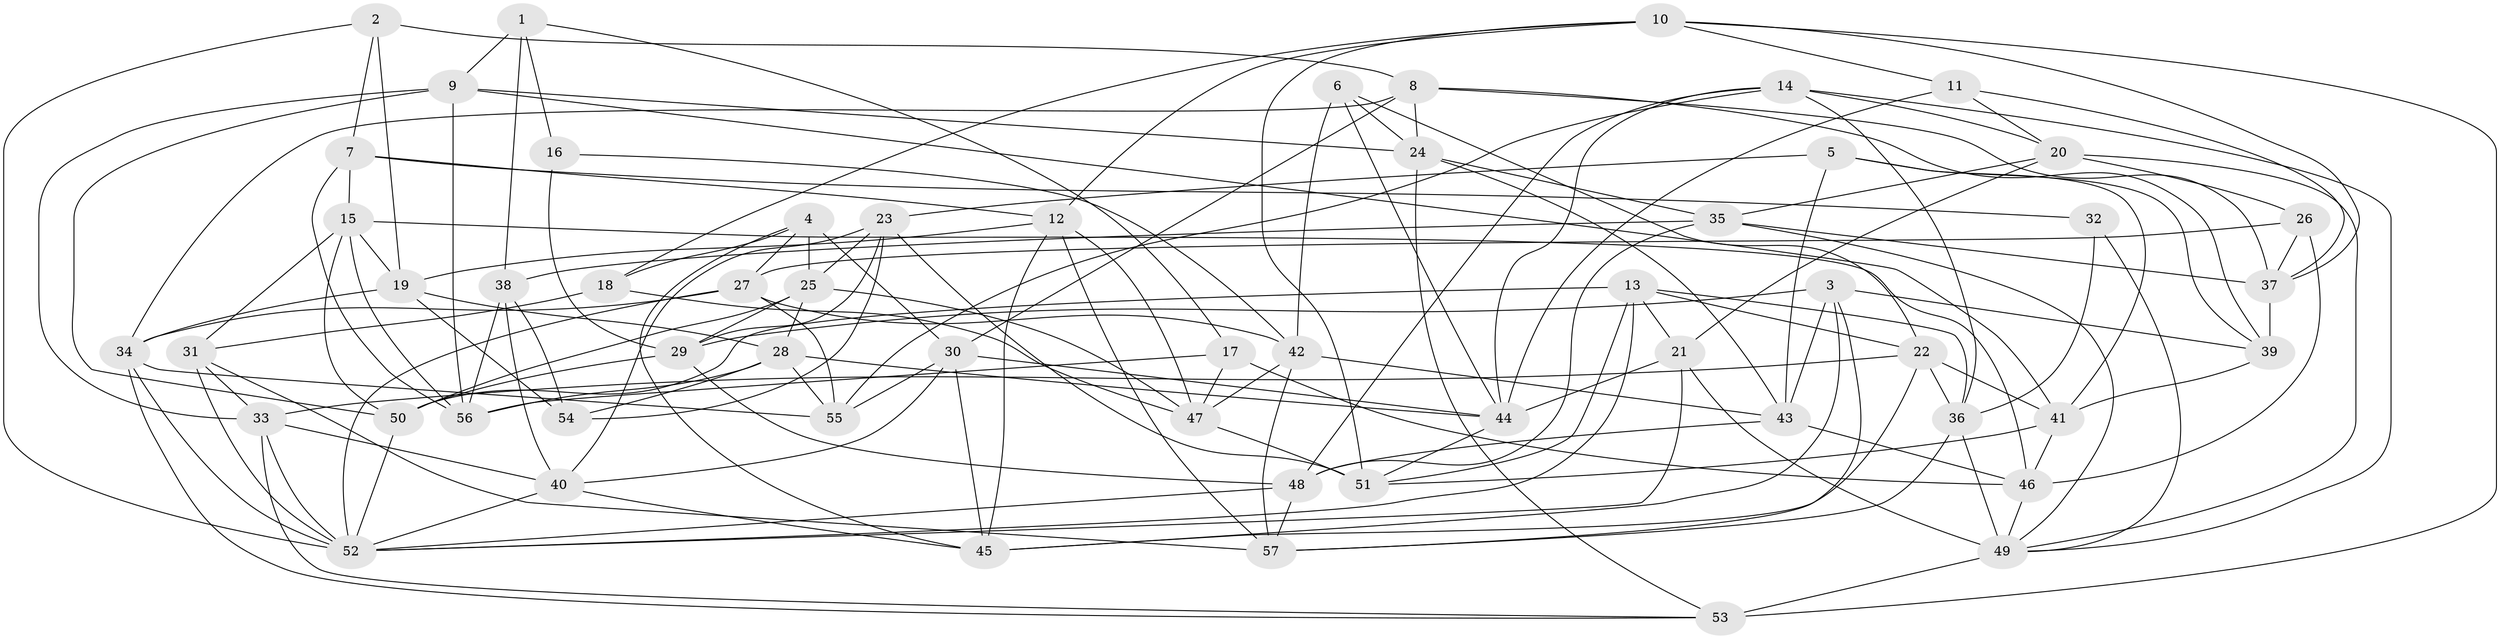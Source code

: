 // original degree distribution, {4: 1.0}
// Generated by graph-tools (version 1.1) at 2025/02/03/09/25 03:02:57]
// undirected, 57 vertices, 158 edges
graph export_dot {
graph [start="1"]
  node [color=gray90,style=filled];
  1;
  2;
  3;
  4;
  5;
  6;
  7;
  8;
  9;
  10;
  11;
  12;
  13;
  14;
  15;
  16;
  17;
  18;
  19;
  20;
  21;
  22;
  23;
  24;
  25;
  26;
  27;
  28;
  29;
  30;
  31;
  32;
  33;
  34;
  35;
  36;
  37;
  38;
  39;
  40;
  41;
  42;
  43;
  44;
  45;
  46;
  47;
  48;
  49;
  50;
  51;
  52;
  53;
  54;
  55;
  56;
  57;
  1 -- 9 [weight=1.0];
  1 -- 16 [weight=2.0];
  1 -- 17 [weight=1.0];
  1 -- 38 [weight=2.0];
  2 -- 7 [weight=1.0];
  2 -- 8 [weight=1.0];
  2 -- 19 [weight=1.0];
  2 -- 52 [weight=1.0];
  3 -- 29 [weight=1.0];
  3 -- 39 [weight=2.0];
  3 -- 43 [weight=1.0];
  3 -- 45 [weight=1.0];
  3 -- 57 [weight=1.0];
  4 -- 18 [weight=2.0];
  4 -- 25 [weight=1.0];
  4 -- 27 [weight=1.0];
  4 -- 30 [weight=1.0];
  4 -- 45 [weight=1.0];
  5 -- 23 [weight=1.0];
  5 -- 39 [weight=1.0];
  5 -- 41 [weight=1.0];
  5 -- 43 [weight=1.0];
  6 -- 22 [weight=1.0];
  6 -- 24 [weight=1.0];
  6 -- 42 [weight=1.0];
  6 -- 44 [weight=1.0];
  7 -- 12 [weight=1.0];
  7 -- 15 [weight=1.0];
  7 -- 32 [weight=2.0];
  7 -- 56 [weight=1.0];
  8 -- 24 [weight=1.0];
  8 -- 30 [weight=1.0];
  8 -- 34 [weight=1.0];
  8 -- 37 [weight=1.0];
  8 -- 39 [weight=1.0];
  9 -- 24 [weight=1.0];
  9 -- 33 [weight=1.0];
  9 -- 41 [weight=1.0];
  9 -- 50 [weight=1.0];
  9 -- 56 [weight=1.0];
  10 -- 11 [weight=1.0];
  10 -- 12 [weight=1.0];
  10 -- 18 [weight=1.0];
  10 -- 37 [weight=1.0];
  10 -- 51 [weight=1.0];
  10 -- 53 [weight=1.0];
  11 -- 20 [weight=1.0];
  11 -- 37 [weight=1.0];
  11 -- 44 [weight=1.0];
  12 -- 19 [weight=1.0];
  12 -- 45 [weight=1.0];
  12 -- 47 [weight=1.0];
  12 -- 57 [weight=1.0];
  13 -- 21 [weight=1.0];
  13 -- 22 [weight=1.0];
  13 -- 36 [weight=1.0];
  13 -- 50 [weight=1.0];
  13 -- 51 [weight=1.0];
  13 -- 52 [weight=1.0];
  14 -- 20 [weight=1.0];
  14 -- 36 [weight=1.0];
  14 -- 44 [weight=1.0];
  14 -- 48 [weight=1.0];
  14 -- 49 [weight=1.0];
  14 -- 55 [weight=1.0];
  15 -- 19 [weight=1.0];
  15 -- 31 [weight=1.0];
  15 -- 46 [weight=1.0];
  15 -- 50 [weight=1.0];
  15 -- 56 [weight=1.0];
  16 -- 29 [weight=1.0];
  16 -- 42 [weight=1.0];
  17 -- 46 [weight=1.0];
  17 -- 47 [weight=1.0];
  17 -- 56 [weight=1.0];
  18 -- 31 [weight=2.0];
  18 -- 47 [weight=1.0];
  19 -- 28 [weight=1.0];
  19 -- 34 [weight=1.0];
  19 -- 54 [weight=1.0];
  20 -- 21 [weight=1.0];
  20 -- 26 [weight=1.0];
  20 -- 35 [weight=1.0];
  20 -- 49 [weight=1.0];
  21 -- 44 [weight=1.0];
  21 -- 49 [weight=2.0];
  21 -- 52 [weight=1.0];
  22 -- 33 [weight=1.0];
  22 -- 36 [weight=1.0];
  22 -- 41 [weight=1.0];
  22 -- 45 [weight=1.0];
  23 -- 25 [weight=1.0];
  23 -- 29 [weight=1.0];
  23 -- 40 [weight=1.0];
  23 -- 51 [weight=1.0];
  23 -- 54 [weight=1.0];
  24 -- 35 [weight=1.0];
  24 -- 43 [weight=1.0];
  24 -- 53 [weight=1.0];
  25 -- 28 [weight=1.0];
  25 -- 29 [weight=1.0];
  25 -- 47 [weight=1.0];
  25 -- 50 [weight=1.0];
  26 -- 27 [weight=1.0];
  26 -- 37 [weight=1.0];
  26 -- 46 [weight=1.0];
  27 -- 34 [weight=1.0];
  27 -- 42 [weight=1.0];
  27 -- 52 [weight=1.0];
  27 -- 55 [weight=1.0];
  28 -- 44 [weight=2.0];
  28 -- 54 [weight=1.0];
  28 -- 55 [weight=2.0];
  28 -- 56 [weight=1.0];
  29 -- 48 [weight=1.0];
  29 -- 50 [weight=1.0];
  30 -- 40 [weight=1.0];
  30 -- 44 [weight=1.0];
  30 -- 45 [weight=1.0];
  30 -- 55 [weight=1.0];
  31 -- 33 [weight=1.0];
  31 -- 52 [weight=1.0];
  31 -- 57 [weight=1.0];
  32 -- 36 [weight=1.0];
  32 -- 49 [weight=1.0];
  33 -- 40 [weight=1.0];
  33 -- 52 [weight=1.0];
  33 -- 53 [weight=1.0];
  34 -- 52 [weight=1.0];
  34 -- 53 [weight=1.0];
  34 -- 55 [weight=1.0];
  35 -- 37 [weight=1.0];
  35 -- 38 [weight=1.0];
  35 -- 48 [weight=1.0];
  35 -- 49 [weight=1.0];
  36 -- 49 [weight=1.0];
  36 -- 57 [weight=1.0];
  37 -- 39 [weight=1.0];
  38 -- 40 [weight=1.0];
  38 -- 54 [weight=1.0];
  38 -- 56 [weight=1.0];
  39 -- 41 [weight=1.0];
  40 -- 45 [weight=1.0];
  40 -- 52 [weight=1.0];
  41 -- 46 [weight=1.0];
  41 -- 51 [weight=1.0];
  42 -- 43 [weight=1.0];
  42 -- 47 [weight=1.0];
  42 -- 57 [weight=1.0];
  43 -- 46 [weight=1.0];
  43 -- 48 [weight=1.0];
  44 -- 51 [weight=1.0];
  46 -- 49 [weight=1.0];
  47 -- 51 [weight=1.0];
  48 -- 52 [weight=1.0];
  48 -- 57 [weight=1.0];
  49 -- 53 [weight=2.0];
  50 -- 52 [weight=1.0];
}
